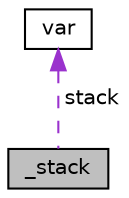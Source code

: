 digraph "_stack"
{
  edge [fontname="Helvetica",fontsize="10",labelfontname="Helvetica",labelfontsize="10"];
  node [fontname="Helvetica",fontsize="10",shape=record];
  Node1 [label="_stack",height=0.2,width=0.4,color="black", fillcolor="grey75", style="filled", fontcolor="black"];
  Node2 -> Node1 [dir="back",color="darkorchid3",fontsize="10",style="dashed",label=" stack" ,fontname="Helvetica"];
  Node2 [label="var",height=0.2,width=0.4,color="black", fillcolor="white", style="filled",URL="$unionvar.html"];
}
